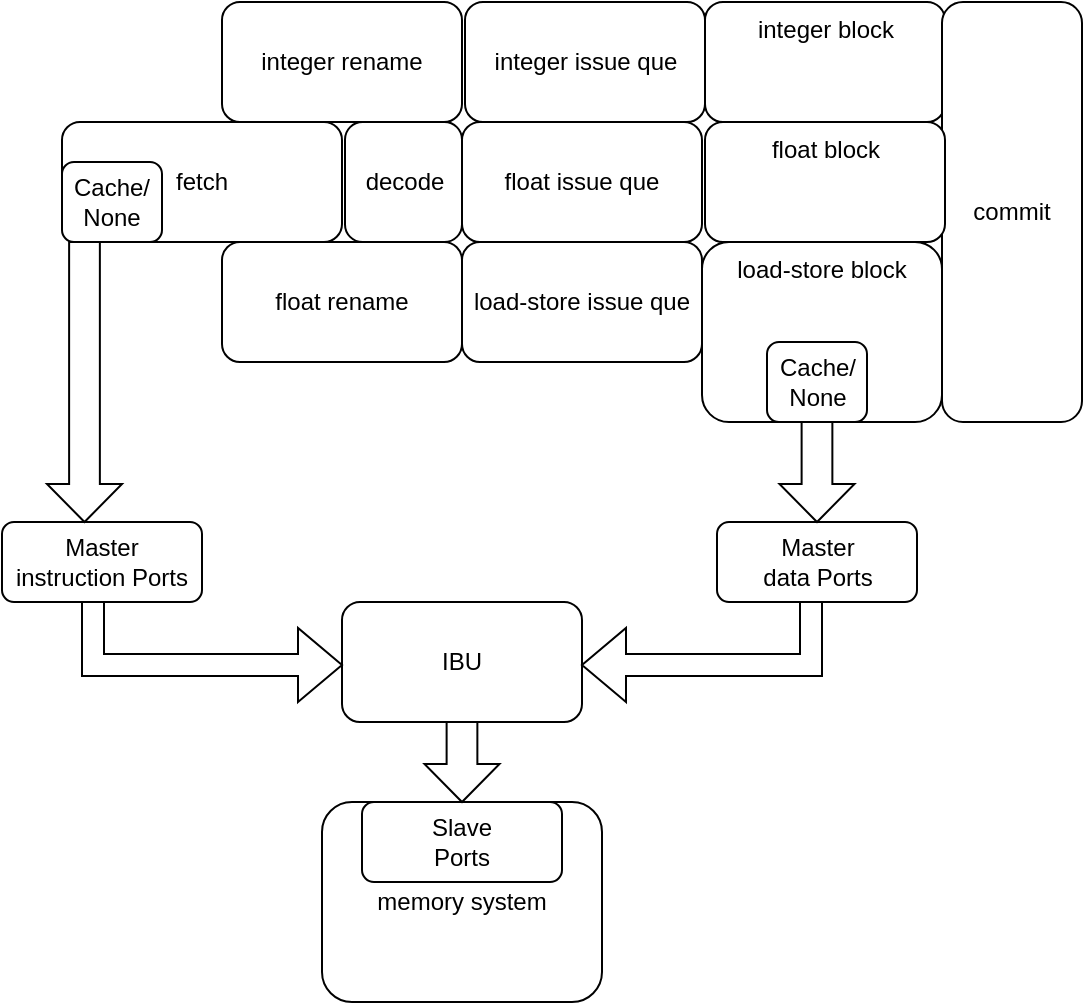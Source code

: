 <mxfile>
    <diagram id="prtHgNgQTEPvFCAcTncT" name="Page-1">
        <mxGraphModel dx="670" dy="391" grid="1" gridSize="10" guides="1" tooltips="1" connect="1" arrows="1" fold="1" page="1" pageScale="1" pageWidth="827" pageHeight="1169" math="0" shadow="0">
            <root>
                <mxCell id="0"/>
                <mxCell id="1" parent="0"/>
                <mxCell id="rZJUh6dzIXkIHwQzjAmM-1" value="fetch" style="rounded=1;whiteSpace=wrap;html=1;" parent="1" vertex="1">
                    <mxGeometry x="410" y="270" width="140" height="60" as="geometry"/>
                </mxCell>
                <mxCell id="rZJUh6dzIXkIHwQzjAmM-2" value="decode" style="rounded=1;whiteSpace=wrap;html=1;" parent="1" vertex="1">
                    <mxGeometry x="551.5" y="270" width="58.5" height="60" as="geometry"/>
                </mxCell>
                <mxCell id="rZJUh6dzIXkIHwQzjAmM-3" value="integer rename" style="rounded=1;whiteSpace=wrap;html=1;" parent="1" vertex="1">
                    <mxGeometry x="490" y="210" width="120" height="60" as="geometry"/>
                </mxCell>
                <mxCell id="rZJUh6dzIXkIHwQzjAmM-13" value="integer issue que" style="rounded=1;whiteSpace=wrap;html=1;" parent="1" vertex="1">
                    <mxGeometry x="611.5" y="210" width="120" height="60" as="geometry"/>
                </mxCell>
                <mxCell id="rZJUh6dzIXkIHwQzjAmM-14" value="load-store issue que" style="rounded=1;whiteSpace=wrap;html=1;" parent="1" vertex="1">
                    <mxGeometry x="610" y="330" width="120" height="60" as="geometry"/>
                </mxCell>
                <mxCell id="rZJUh6dzIXkIHwQzjAmM-15" value="float rename" style="rounded=1;whiteSpace=wrap;html=1;" parent="1" vertex="1">
                    <mxGeometry x="490" y="330" width="120" height="60" as="geometry"/>
                </mxCell>
                <mxCell id="rZJUh6dzIXkIHwQzjAmM-16" value="float issue que" style="rounded=1;whiteSpace=wrap;html=1;" parent="1" vertex="1">
                    <mxGeometry x="610" y="270" width="120" height="60" as="geometry"/>
                </mxCell>
                <mxCell id="rZJUh6dzIXkIHwQzjAmM-21" value="&lt;div style=&quot;font-size: 12px&quot;&gt;integer block&lt;/div&gt;" style="rounded=1;whiteSpace=wrap;html=1;align=center;fontSize=12;labelPosition=center;verticalLabelPosition=middle;verticalAlign=top;" parent="1" vertex="1">
                    <mxGeometry x="731.5" y="210" width="120" height="60" as="geometry"/>
                </mxCell>
                <mxCell id="rZJUh6dzIXkIHwQzjAmM-22" value="commit" style="rounded=1;whiteSpace=wrap;html=1;" parent="1" vertex="1">
                    <mxGeometry x="850" y="210" width="70" height="210" as="geometry"/>
                </mxCell>
                <mxCell id="3" value="Master&lt;br&gt;instruction Ports" style="rounded=1;whiteSpace=wrap;html=1;" parent="1" vertex="1">
                    <mxGeometry x="380" y="470" width="100" height="40" as="geometry"/>
                </mxCell>
                <mxCell id="4" value="Master &lt;br&gt;data Ports" style="rounded=1;whiteSpace=wrap;html=1;" parent="1" vertex="1">
                    <mxGeometry x="737.5" y="470" width="100" height="40" as="geometry"/>
                </mxCell>
                <mxCell id="5" value="&lt;div style=&quot;font-size: 12px&quot;&gt;load-store block&lt;/div&gt;" style="rounded=1;whiteSpace=wrap;html=1;align=center;fontSize=12;labelPosition=center;verticalLabelPosition=middle;verticalAlign=top;" parent="1" vertex="1">
                    <mxGeometry x="730" y="330" width="120" height="90" as="geometry"/>
                </mxCell>
                <mxCell id="6" value="&lt;div style=&quot;font-size: 12px&quot;&gt;float&lt;span&gt;&amp;nbsp;block&lt;/span&gt;&lt;/div&gt;" style="rounded=1;whiteSpace=wrap;html=1;align=center;fontSize=12;labelPosition=center;verticalLabelPosition=middle;verticalAlign=top;" parent="1" vertex="1">
                    <mxGeometry x="731.5" y="270" width="120" height="60" as="geometry"/>
                </mxCell>
                <mxCell id="11" value="" style="html=1;shadow=0;dashed=0;align=center;verticalAlign=middle;shape=mxgraph.arrows2.arrow;dy=0.59;dx=19;direction=north;notch=0;rotation=-180;" parent="1" vertex="1">
                    <mxGeometry x="402.5" y="330" width="37.5" height="140" as="geometry"/>
                </mxCell>
                <mxCell id="13" value="IBU" style="rounded=1;whiteSpace=wrap;html=1;" parent="1" vertex="1">
                    <mxGeometry x="550" y="510" width="120" height="60" as="geometry"/>
                </mxCell>
                <mxCell id="14" value="" style="html=1;shadow=0;dashed=0;align=center;verticalAlign=middle;shape=mxgraph.arrows2.bendArrow;dy=5.5;dx=22;notch=0;arrowHead=37;rounded=0;rotation=0;portConstraintRotation=0;flipH=0;flipV=1;" parent="1" vertex="1">
                    <mxGeometry x="420" y="510" width="130" height="50" as="geometry"/>
                </mxCell>
                <mxCell id="19" value="Cache/&lt;br&gt;None" style="rounded=1;whiteSpace=wrap;html=1;" parent="1" vertex="1">
                    <mxGeometry x="410" y="290" width="50" height="40" as="geometry"/>
                </mxCell>
                <mxCell id="20" value="Cache/&lt;br&gt;None" style="rounded=1;whiteSpace=wrap;html=1;" parent="1" vertex="1">
                    <mxGeometry x="762.5" y="380" width="50" height="40" as="geometry"/>
                </mxCell>
                <mxCell id="23" value="memory system" style="rounded=1;whiteSpace=wrap;html=1;" parent="1" vertex="1">
                    <mxGeometry x="540" y="610" width="140" height="100" as="geometry"/>
                </mxCell>
                <mxCell id="21" value="Slave&lt;br&gt;Ports" style="rounded=1;whiteSpace=wrap;html=1;" parent="1" vertex="1">
                    <mxGeometry x="560" y="610" width="100" height="40" as="geometry"/>
                </mxCell>
                <mxCell id="24" value="" style="html=1;shadow=0;dashed=0;align=center;verticalAlign=middle;shape=mxgraph.arrows2.arrow;dy=0.59;dx=19;direction=north;notch=0;rotation=-180;" parent="1" vertex="1">
                    <mxGeometry x="768.75" y="420" width="37.5" height="50" as="geometry"/>
                </mxCell>
                <mxCell id="25" value="" style="html=1;shadow=0;dashed=0;align=center;verticalAlign=middle;shape=mxgraph.arrows2.bendArrow;dy=5.5;dx=22;notch=0;arrowHead=37;rounded=0;rotation=0;portConstraintRotation=0;flipH=1;flipV=1;" parent="1" vertex="1">
                    <mxGeometry x="670" y="510" width="120" height="50" as="geometry"/>
                </mxCell>
                <mxCell id="26" value="" style="html=1;shadow=0;dashed=0;align=center;verticalAlign=middle;shape=mxgraph.arrows2.arrow;dy=0.59;dx=19;direction=north;notch=0;rotation=-180;" parent="1" vertex="1">
                    <mxGeometry x="591.25" y="570" width="37.5" height="40" as="geometry"/>
                </mxCell>
            </root>
        </mxGraphModel>
    </diagram>
</mxfile>